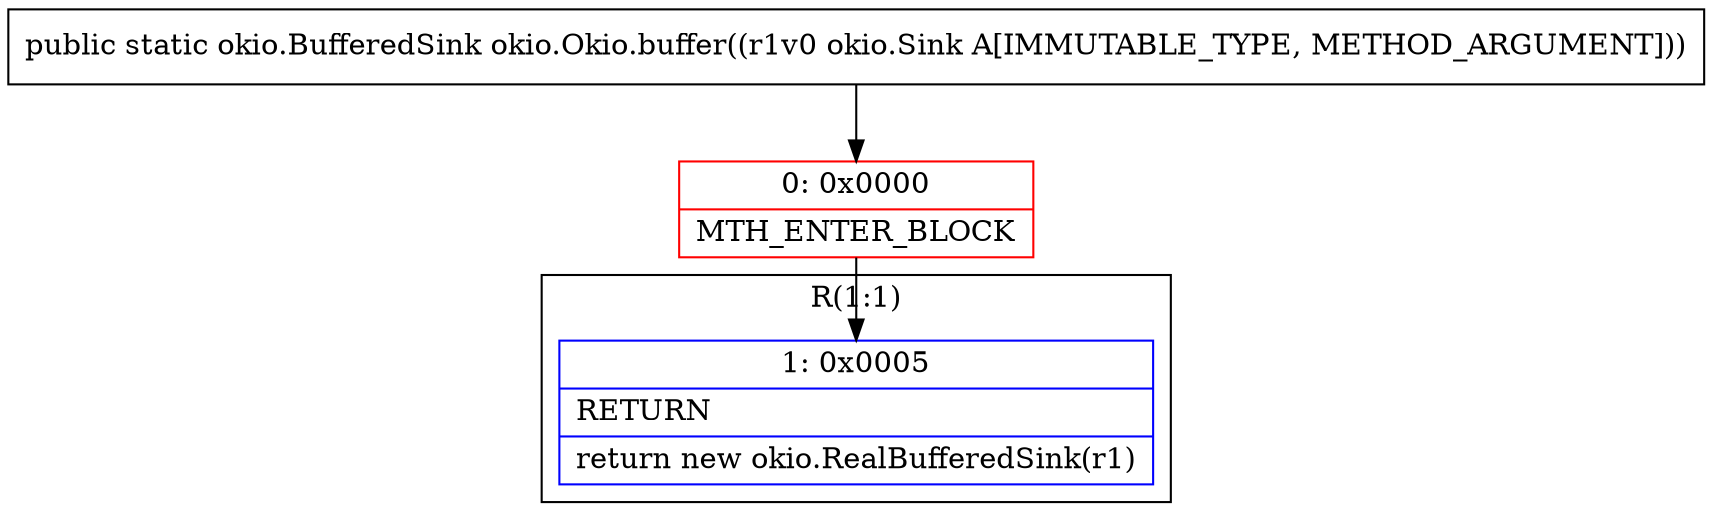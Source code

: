 digraph "CFG forokio.Okio.buffer(Lokio\/Sink;)Lokio\/BufferedSink;" {
subgraph cluster_Region_1728212233 {
label = "R(1:1)";
node [shape=record,color=blue];
Node_1 [shape=record,label="{1\:\ 0x0005|RETURN\l|return new okio.RealBufferedSink(r1)\l}"];
}
Node_0 [shape=record,color=red,label="{0\:\ 0x0000|MTH_ENTER_BLOCK\l}"];
MethodNode[shape=record,label="{public static okio.BufferedSink okio.Okio.buffer((r1v0 okio.Sink A[IMMUTABLE_TYPE, METHOD_ARGUMENT])) }"];
MethodNode -> Node_0;
Node_0 -> Node_1;
}

